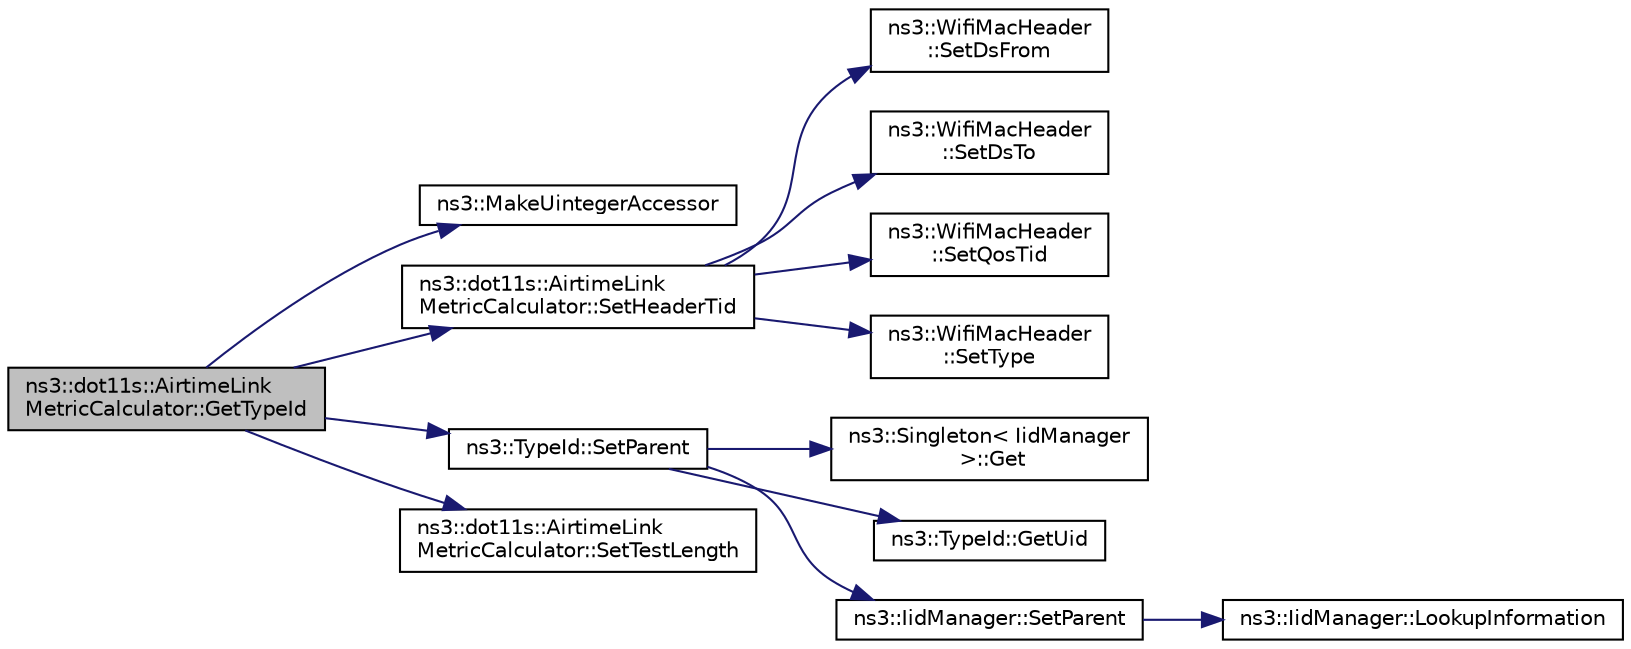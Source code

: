 digraph "ns3::dot11s::AirtimeLinkMetricCalculator::GetTypeId"
{
 // LATEX_PDF_SIZE
  edge [fontname="Helvetica",fontsize="10",labelfontname="Helvetica",labelfontsize="10"];
  node [fontname="Helvetica",fontsize="10",shape=record];
  rankdir="LR";
  Node1 [label="ns3::dot11s::AirtimeLink\lMetricCalculator::GetTypeId",height=0.2,width=0.4,color="black", fillcolor="grey75", style="filled", fontcolor="black",tooltip="Get the type ID."];
  Node1 -> Node2 [color="midnightblue",fontsize="10",style="solid",fontname="Helvetica"];
  Node2 [label="ns3::MakeUintegerAccessor",height=0.2,width=0.4,color="black", fillcolor="white", style="filled",URL="$group__attribute___uinteger.html#gab877334ef73a924b42b65179d87d7244",tooltip="Create an AttributeAccessor for a class data member, or a lone class get functor or set method."];
  Node1 -> Node3 [color="midnightblue",fontsize="10",style="solid",fontname="Helvetica"];
  Node3 [label="ns3::dot11s::AirtimeLink\lMetricCalculator::SetHeaderTid",height=0.2,width=0.4,color="black", fillcolor="white", style="filled",URL="$classns3_1_1dot11s_1_1_airtime_link_metric_calculator.html#aa6cca3c42a0677e2b168275d88e19dbb",tooltip="Set header TID from the Dot11MetricTid attribute."];
  Node3 -> Node4 [color="midnightblue",fontsize="10",style="solid",fontname="Helvetica"];
  Node4 [label="ns3::WifiMacHeader\l::SetDsFrom",height=0.2,width=0.4,color="black", fillcolor="white", style="filled",URL="$classns3_1_1_wifi_mac_header.html#ac4ec5b433a2701eae9cffb61b06ecec1",tooltip="Set the From DS bit in the Frame Control field."];
  Node3 -> Node5 [color="midnightblue",fontsize="10",style="solid",fontname="Helvetica"];
  Node5 [label="ns3::WifiMacHeader\l::SetDsTo",height=0.2,width=0.4,color="black", fillcolor="white", style="filled",URL="$classns3_1_1_wifi_mac_header.html#a577e95535beca95ba7f4a61a61e8b17d",tooltip="Set the To DS bit in the Frame Control field."];
  Node3 -> Node6 [color="midnightblue",fontsize="10",style="solid",fontname="Helvetica"];
  Node6 [label="ns3::WifiMacHeader\l::SetQosTid",height=0.2,width=0.4,color="black", fillcolor="white", style="filled",URL="$classns3_1_1_wifi_mac_header.html#a84a98932f5b66cca86bdfaa9cb1bcf7b",tooltip="Set the TID for the QoS header."];
  Node3 -> Node7 [color="midnightblue",fontsize="10",style="solid",fontname="Helvetica"];
  Node7 [label="ns3::WifiMacHeader\l::SetType",height=0.2,width=0.4,color="black", fillcolor="white", style="filled",URL="$classns3_1_1_wifi_mac_header.html#a71172371f11f1cfcb3912bb03134c285",tooltip="Set Type/Subtype values with the correct values depending on the given type."];
  Node1 -> Node8 [color="midnightblue",fontsize="10",style="solid",fontname="Helvetica"];
  Node8 [label="ns3::TypeId::SetParent",height=0.2,width=0.4,color="black", fillcolor="white", style="filled",URL="$classns3_1_1_type_id.html#abaaca67ab7d2471067e7c275df0f7309",tooltip="Set the parent TypeId."];
  Node8 -> Node9 [color="midnightblue",fontsize="10",style="solid",fontname="Helvetica"];
  Node9 [label="ns3::Singleton\< IidManager\l \>::Get",height=0.2,width=0.4,color="black", fillcolor="white", style="filled",URL="$classns3_1_1_singleton.html#a80a2cd3c25a27ea72add7a9f7a141ffa",tooltip="Get a pointer to the singleton instance."];
  Node8 -> Node10 [color="midnightblue",fontsize="10",style="solid",fontname="Helvetica"];
  Node10 [label="ns3::TypeId::GetUid",height=0.2,width=0.4,color="black", fillcolor="white", style="filled",URL="$classns3_1_1_type_id.html#a429535085325d6f926724771446d9047",tooltip="Get the internal id of this TypeId."];
  Node8 -> Node11 [color="midnightblue",fontsize="10",style="solid",fontname="Helvetica"];
  Node11 [label="ns3::IidManager::SetParent",height=0.2,width=0.4,color="black", fillcolor="white", style="filled",URL="$classns3_1_1_iid_manager.html#a4042931260554c907699367b6811426f",tooltip="Set the parent of a type id."];
  Node11 -> Node12 [color="midnightblue",fontsize="10",style="solid",fontname="Helvetica"];
  Node12 [label="ns3::IidManager::LookupInformation",height=0.2,width=0.4,color="black", fillcolor="white", style="filled",URL="$classns3_1_1_iid_manager.html#a84af06b798b21fa700469a3ac5f65f3f",tooltip="Retrieve the information record for a type."];
  Node1 -> Node13 [color="midnightblue",fontsize="10",style="solid",fontname="Helvetica"];
  Node13 [label="ns3::dot11s::AirtimeLink\lMetricCalculator::SetTestLength",height=0.2,width=0.4,color="black", fillcolor="white", style="filled",URL="$classns3_1_1dot11s_1_1_airtime_link_metric_calculator.html#abcae7234079e2c8ca360d8fb2b1e85d9",tooltip="Set number of bytes in test frame (a constant 1024 in the standard)"];
}
